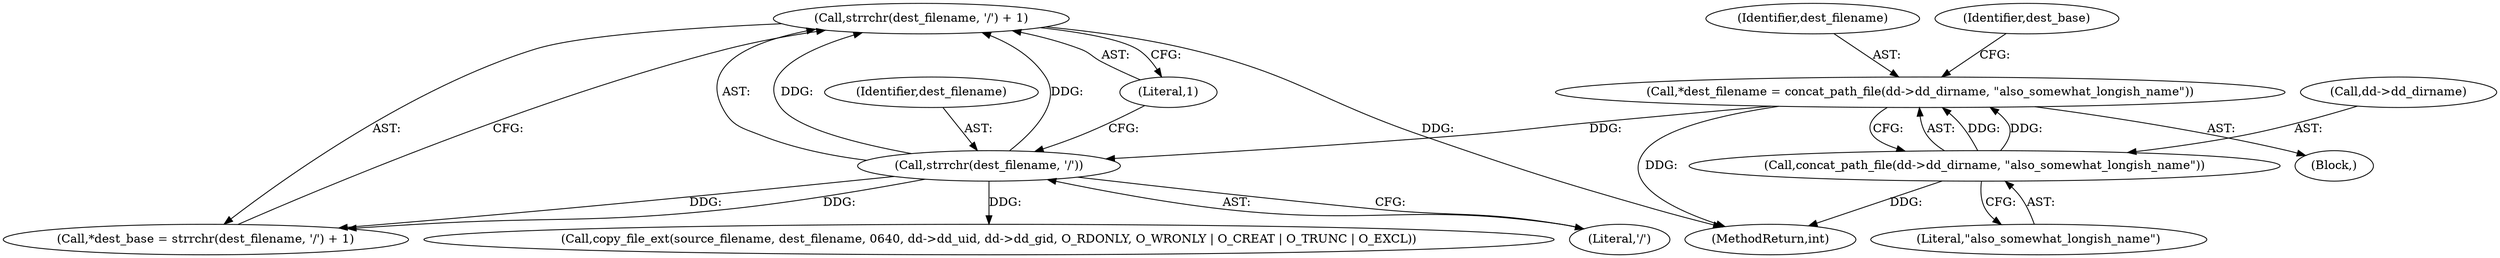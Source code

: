 digraph "0_abrt_80408e9e24a1c10f85fd969e1853e0f192157f92_0@API" {
"1000668" [label="(Call,strrchr(dest_filename, '/') + 1)"];
"1000669" [label="(Call,strrchr(dest_filename, '/'))"];
"1000658" [label="(Call,*dest_filename = concat_path_file(dd->dd_dirname, \"also_somewhat_longish_name\"))"];
"1000660" [label="(Call,concat_path_file(dd->dd_dirname, \"also_somewhat_longish_name\"))"];
"1000672" [label="(Literal,1)"];
"1000670" [label="(Identifier,dest_filename)"];
"1000671" [label="(Literal,'/')"];
"1000681" [label="(Call,copy_file_ext(source_filename, dest_filename, 0640, dd->dd_uid, dd->dd_gid, O_RDONLY, O_WRONLY | O_CREAT | O_TRUNC | O_EXCL))"];
"1000660" [label="(Call,concat_path_file(dd->dd_dirname, \"also_somewhat_longish_name\"))"];
"1000664" [label="(Literal,\"also_somewhat_longish_name\")"];
"1000661" [label="(Call,dd->dd_dirname)"];
"1000659" [label="(Identifier,dest_filename)"];
"1000669" [label="(Call,strrchr(dest_filename, '/'))"];
"1000658" [label="(Call,*dest_filename = concat_path_file(dd->dd_dirname, \"also_somewhat_longish_name\"))"];
"1000667" [label="(Identifier,dest_base)"];
"1000624" [label="(Block,)"];
"1000668" [label="(Call,strrchr(dest_filename, '/') + 1)"];
"1000666" [label="(Call,*dest_base = strrchr(dest_filename, '/') + 1)"];
"1001180" [label="(MethodReturn,int)"];
"1000668" -> "1000666"  [label="AST: "];
"1000668" -> "1000672"  [label="CFG: "];
"1000669" -> "1000668"  [label="AST: "];
"1000672" -> "1000668"  [label="AST: "];
"1000666" -> "1000668"  [label="CFG: "];
"1000668" -> "1001180"  [label="DDG: "];
"1000669" -> "1000668"  [label="DDG: "];
"1000669" -> "1000668"  [label="DDG: "];
"1000669" -> "1000671"  [label="CFG: "];
"1000670" -> "1000669"  [label="AST: "];
"1000671" -> "1000669"  [label="AST: "];
"1000672" -> "1000669"  [label="CFG: "];
"1000669" -> "1000666"  [label="DDG: "];
"1000669" -> "1000666"  [label="DDG: "];
"1000658" -> "1000669"  [label="DDG: "];
"1000669" -> "1000681"  [label="DDG: "];
"1000658" -> "1000624"  [label="AST: "];
"1000658" -> "1000660"  [label="CFG: "];
"1000659" -> "1000658"  [label="AST: "];
"1000660" -> "1000658"  [label="AST: "];
"1000667" -> "1000658"  [label="CFG: "];
"1000658" -> "1001180"  [label="DDG: "];
"1000660" -> "1000658"  [label="DDG: "];
"1000660" -> "1000658"  [label="DDG: "];
"1000660" -> "1000664"  [label="CFG: "];
"1000661" -> "1000660"  [label="AST: "];
"1000664" -> "1000660"  [label="AST: "];
"1000660" -> "1001180"  [label="DDG: "];
}
